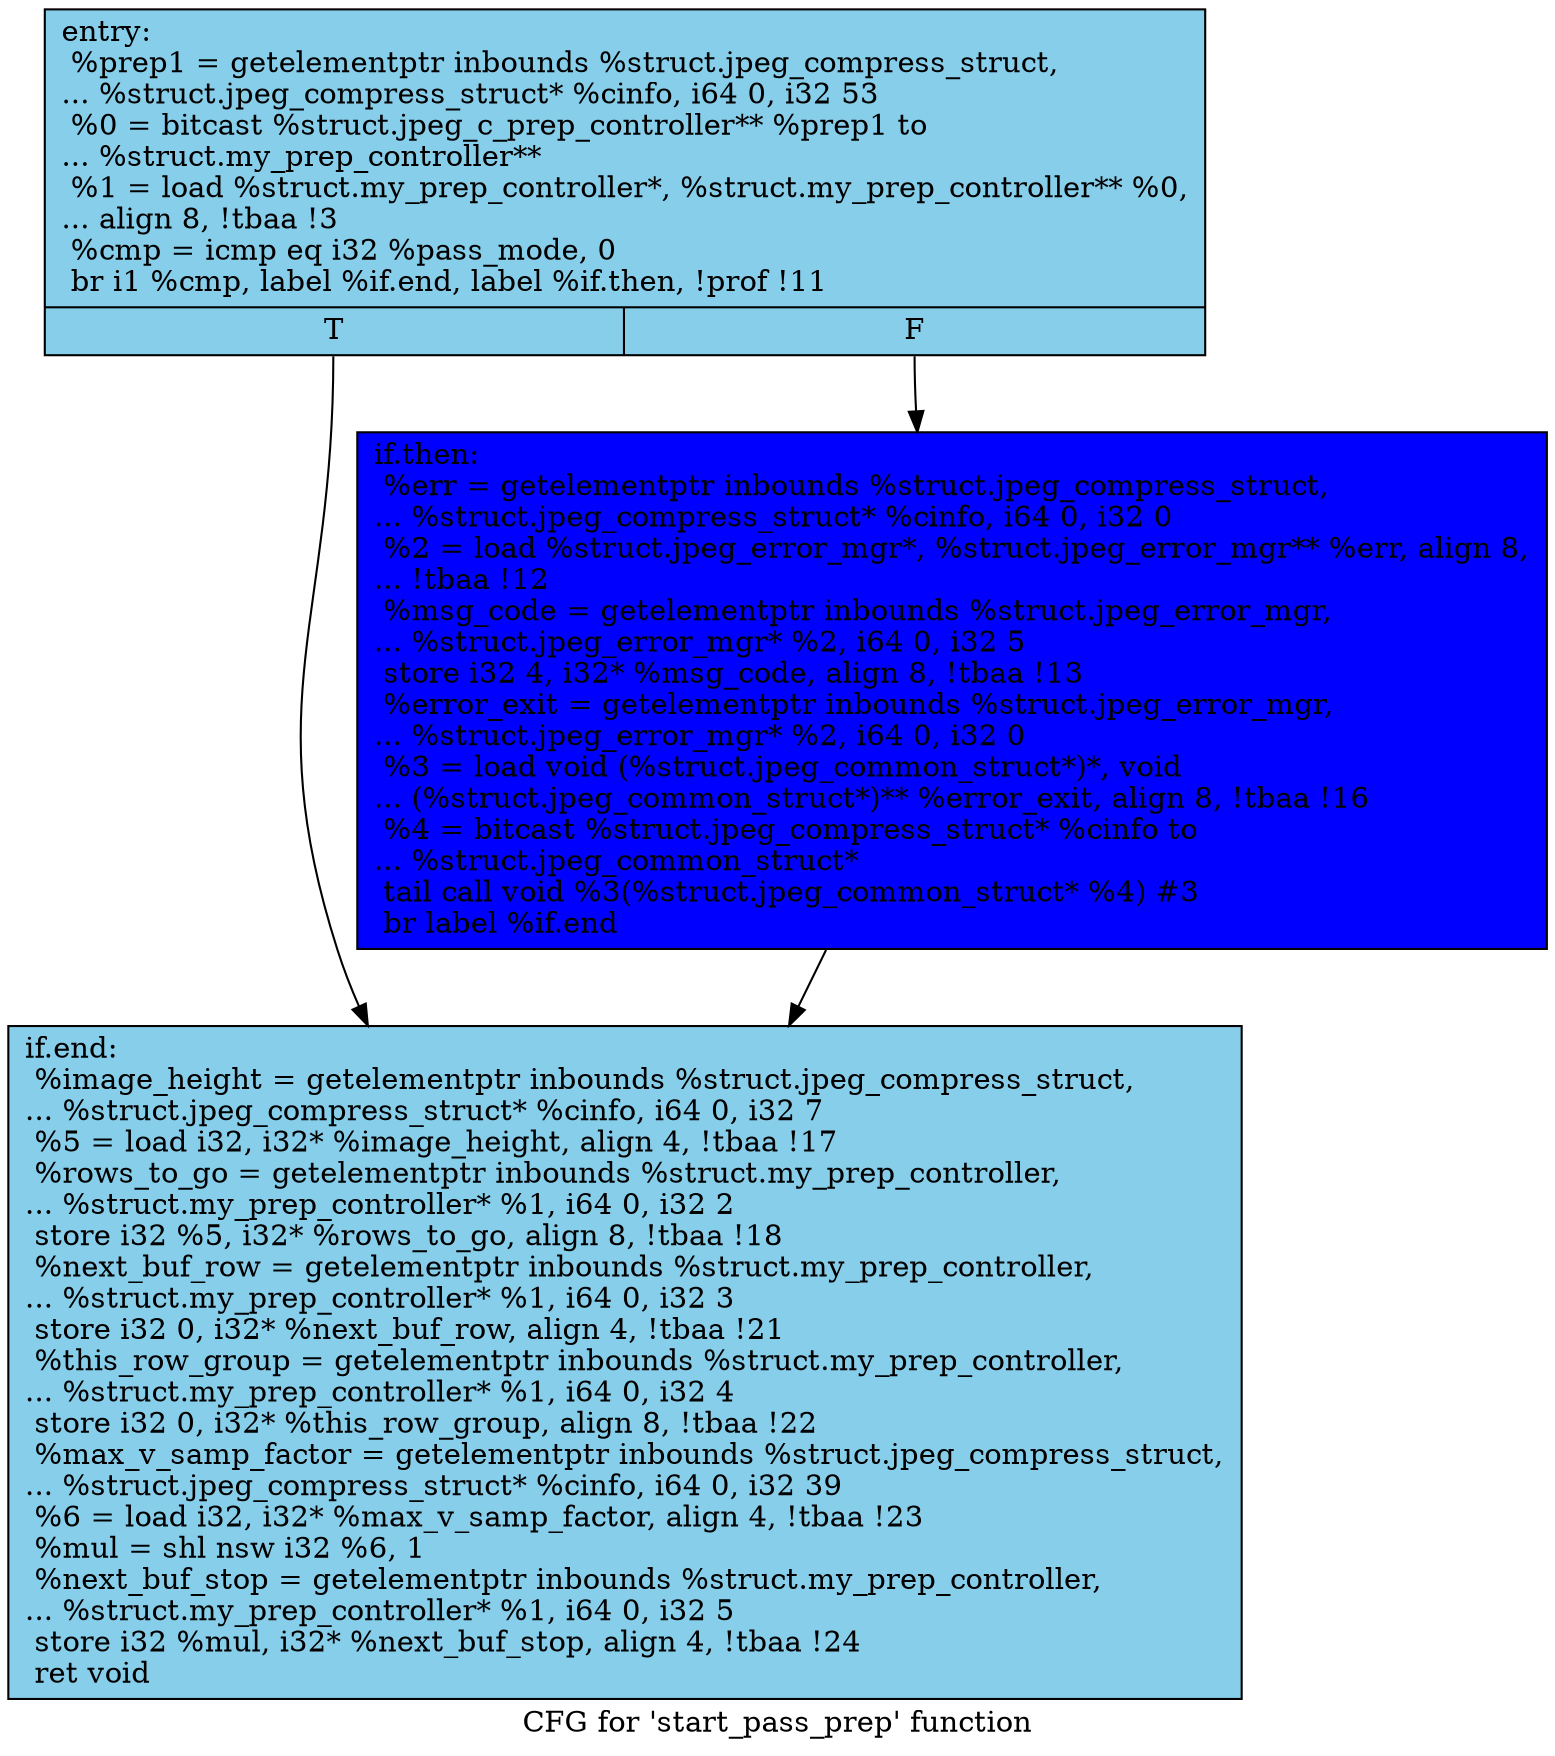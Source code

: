 digraph "CFG for 'start_pass_prep' function" {
	label="CFG for 'start_pass_prep' function";

	Node0x5d10840 [shape=record, style = filled, fillcolor = skyblue, label="{entry:\l  %prep1 = getelementptr inbounds %struct.jpeg_compress_struct,\l... %struct.jpeg_compress_struct* %cinfo, i64 0, i32 53\l  %0 = bitcast %struct.jpeg_c_prep_controller** %prep1 to\l... %struct.my_prep_controller**\l  %1 = load %struct.my_prep_controller*, %struct.my_prep_controller** %0,\l... align 8, !tbaa !3\l  %cmp = icmp eq i32 %pass_mode, 0\l  br i1 %cmp, label %if.end, label %if.then, !prof !11\l|{<s0>T|<s1>F}}"];
	Node0x5d10840:s0 -> Node0x5d21e20;
	Node0x5d10840:s1 -> Node0x5d21ef0;
	Node0x5d21ef0 [shape=record, style = filled, fillcolor = blue, label="{if.then:                                          \l  %err = getelementptr inbounds %struct.jpeg_compress_struct,\l... %struct.jpeg_compress_struct* %cinfo, i64 0, i32 0\l  %2 = load %struct.jpeg_error_mgr*, %struct.jpeg_error_mgr** %err, align 8,\l... !tbaa !12\l  %msg_code = getelementptr inbounds %struct.jpeg_error_mgr,\l... %struct.jpeg_error_mgr* %2, i64 0, i32 5\l  store i32 4, i32* %msg_code, align 8, !tbaa !13\l  %error_exit = getelementptr inbounds %struct.jpeg_error_mgr,\l... %struct.jpeg_error_mgr* %2, i64 0, i32 0\l  %3 = load void (%struct.jpeg_common_struct*)*, void\l... (%struct.jpeg_common_struct*)** %error_exit, align 8, !tbaa !16\l  %4 = bitcast %struct.jpeg_compress_struct* %cinfo to\l... %struct.jpeg_common_struct*\l  tail call void %3(%struct.jpeg_common_struct* %4) #3\l  br label %if.end\l}"];
	Node0x5d21ef0 -> Node0x5d21e20;
	Node0x5d21e20 [shape=record, style = filled, fillcolor = skyblue, label="{if.end:                                           \l  %image_height = getelementptr inbounds %struct.jpeg_compress_struct,\l... %struct.jpeg_compress_struct* %cinfo, i64 0, i32 7\l  %5 = load i32, i32* %image_height, align 4, !tbaa !17\l  %rows_to_go = getelementptr inbounds %struct.my_prep_controller,\l... %struct.my_prep_controller* %1, i64 0, i32 2\l  store i32 %5, i32* %rows_to_go, align 8, !tbaa !18\l  %next_buf_row = getelementptr inbounds %struct.my_prep_controller,\l... %struct.my_prep_controller* %1, i64 0, i32 3\l  store i32 0, i32* %next_buf_row, align 4, !tbaa !21\l  %this_row_group = getelementptr inbounds %struct.my_prep_controller,\l... %struct.my_prep_controller* %1, i64 0, i32 4\l  store i32 0, i32* %this_row_group, align 8, !tbaa !22\l  %max_v_samp_factor = getelementptr inbounds %struct.jpeg_compress_struct,\l... %struct.jpeg_compress_struct* %cinfo, i64 0, i32 39\l  %6 = load i32, i32* %max_v_samp_factor, align 4, !tbaa !23\l  %mul = shl nsw i32 %6, 1\l  %next_buf_stop = getelementptr inbounds %struct.my_prep_controller,\l... %struct.my_prep_controller* %1, i64 0, i32 5\l  store i32 %mul, i32* %next_buf_stop, align 4, !tbaa !24\l  ret void\l}"];
}
